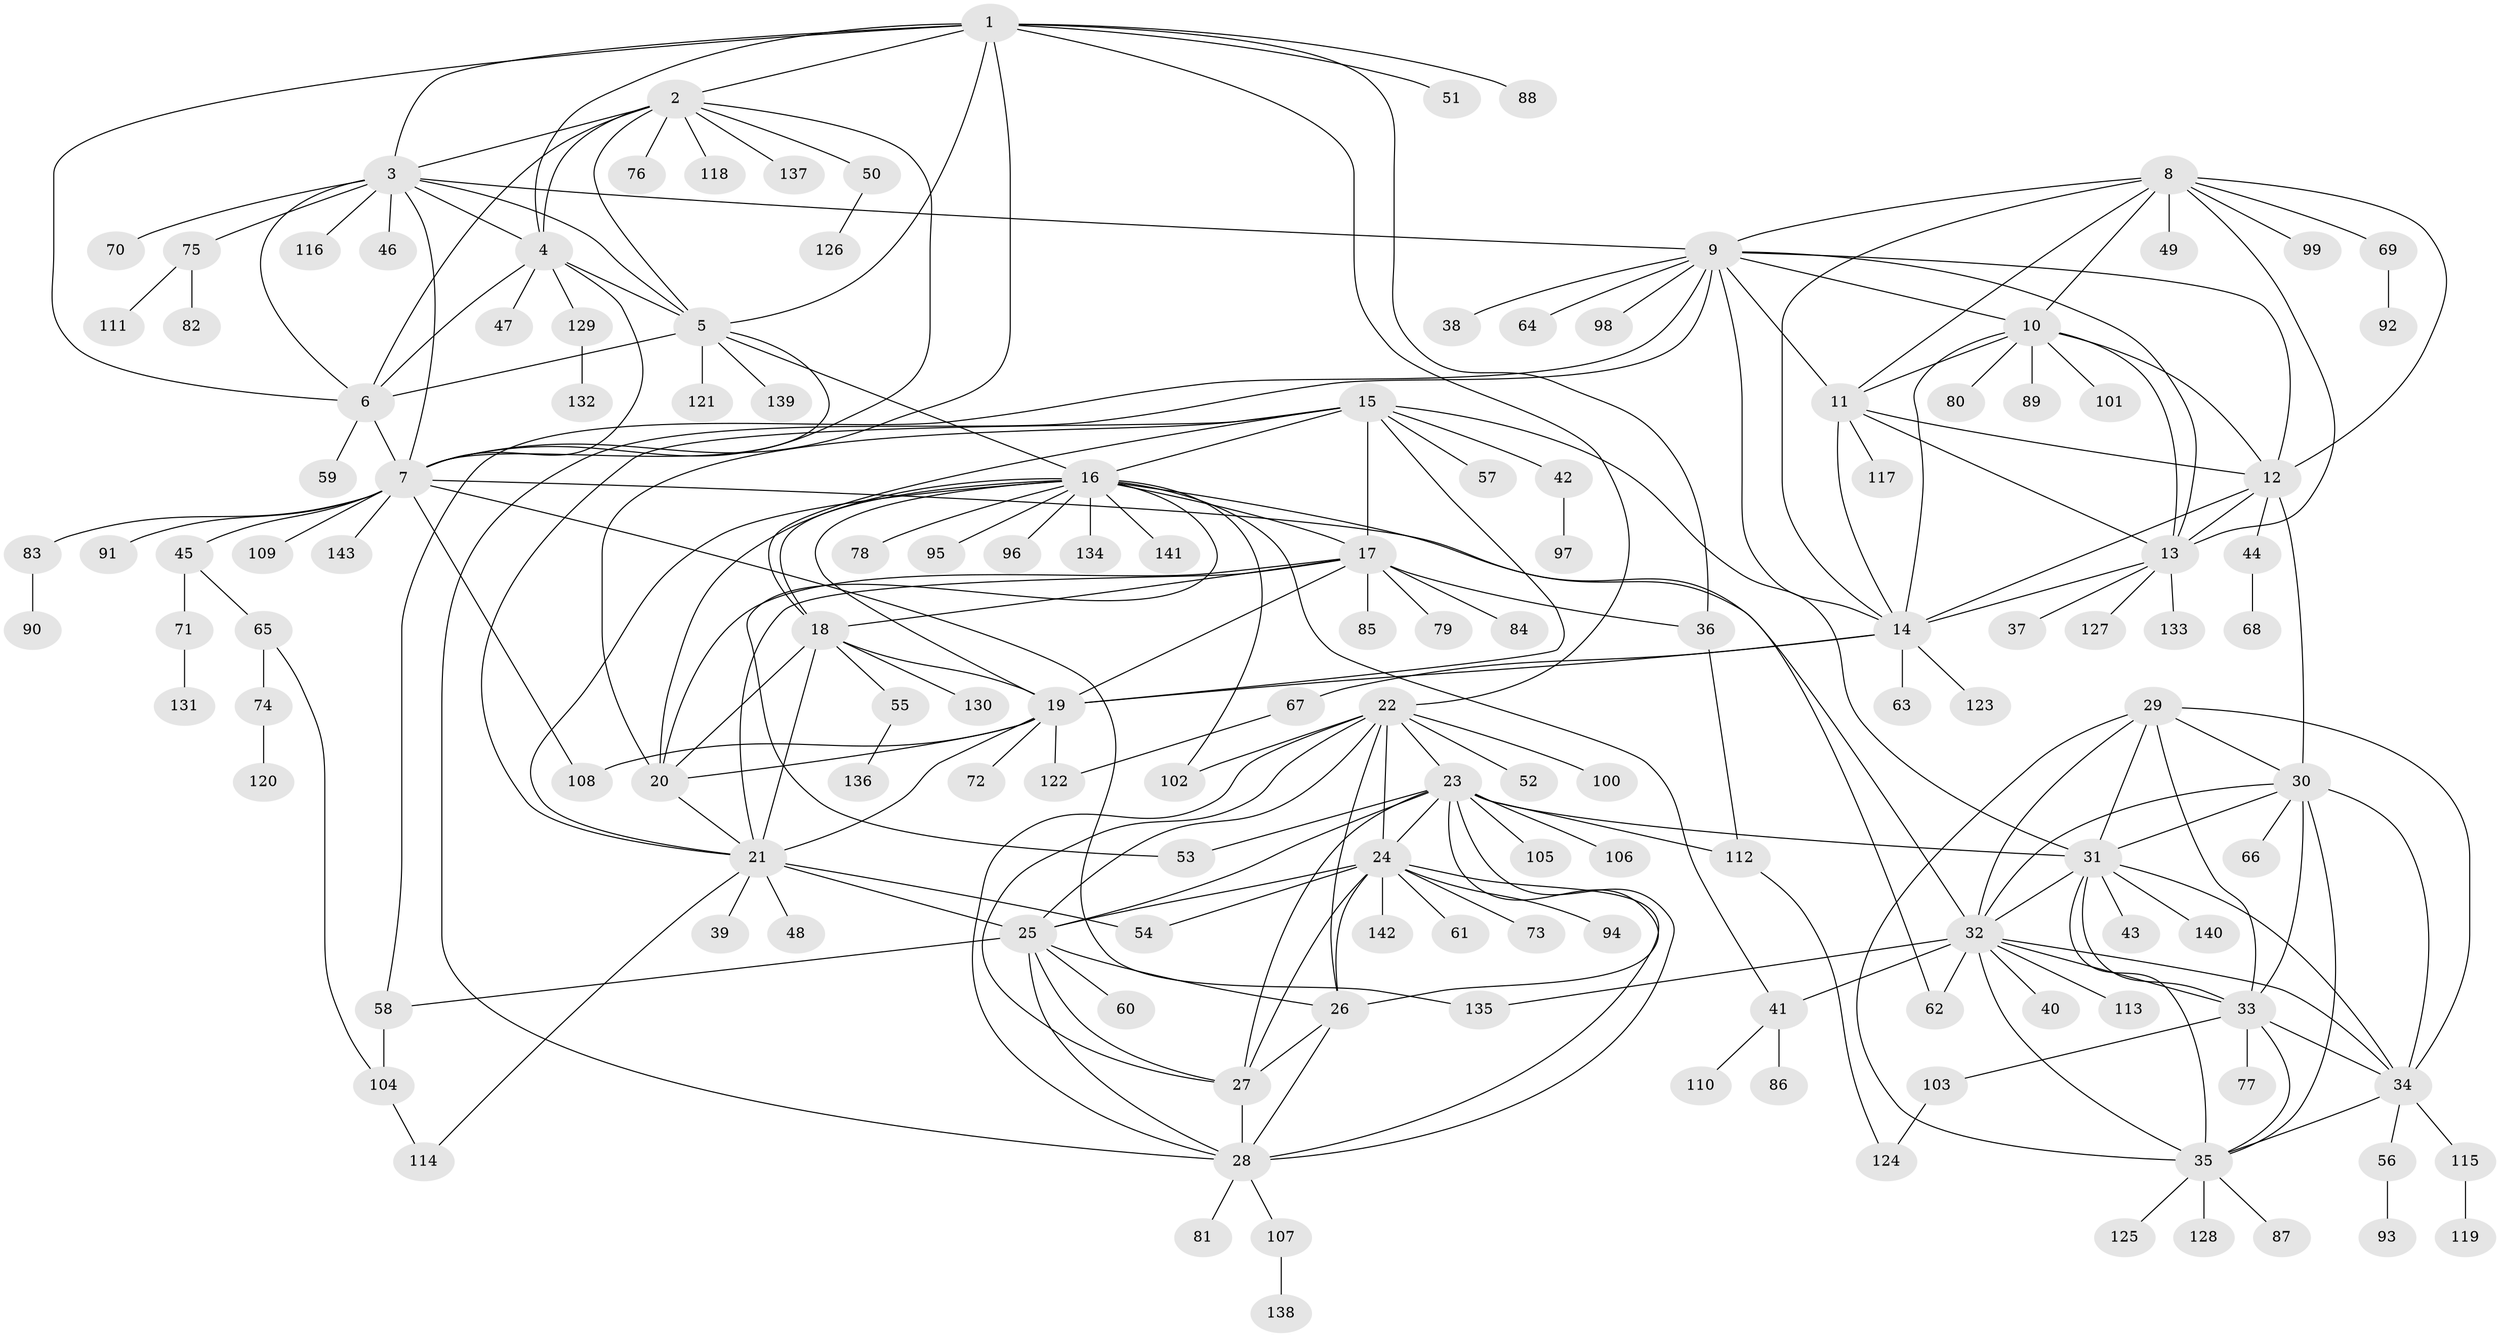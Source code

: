 // Generated by graph-tools (version 1.1) at 2025/02/03/09/25 03:02:33]
// undirected, 143 vertices, 237 edges
graph export_dot {
graph [start="1"]
  node [color=gray90,style=filled];
  1;
  2;
  3;
  4;
  5;
  6;
  7;
  8;
  9;
  10;
  11;
  12;
  13;
  14;
  15;
  16;
  17;
  18;
  19;
  20;
  21;
  22;
  23;
  24;
  25;
  26;
  27;
  28;
  29;
  30;
  31;
  32;
  33;
  34;
  35;
  36;
  37;
  38;
  39;
  40;
  41;
  42;
  43;
  44;
  45;
  46;
  47;
  48;
  49;
  50;
  51;
  52;
  53;
  54;
  55;
  56;
  57;
  58;
  59;
  60;
  61;
  62;
  63;
  64;
  65;
  66;
  67;
  68;
  69;
  70;
  71;
  72;
  73;
  74;
  75;
  76;
  77;
  78;
  79;
  80;
  81;
  82;
  83;
  84;
  85;
  86;
  87;
  88;
  89;
  90;
  91;
  92;
  93;
  94;
  95;
  96;
  97;
  98;
  99;
  100;
  101;
  102;
  103;
  104;
  105;
  106;
  107;
  108;
  109;
  110;
  111;
  112;
  113;
  114;
  115;
  116;
  117;
  118;
  119;
  120;
  121;
  122;
  123;
  124;
  125;
  126;
  127;
  128;
  129;
  130;
  131;
  132;
  133;
  134;
  135;
  136;
  137;
  138;
  139;
  140;
  141;
  142;
  143;
  1 -- 2;
  1 -- 3;
  1 -- 4;
  1 -- 5;
  1 -- 6;
  1 -- 7;
  1 -- 22;
  1 -- 36;
  1 -- 51;
  1 -- 88;
  2 -- 3;
  2 -- 4;
  2 -- 5;
  2 -- 6;
  2 -- 7;
  2 -- 50;
  2 -- 76;
  2 -- 118;
  2 -- 137;
  3 -- 4;
  3 -- 5;
  3 -- 6;
  3 -- 7;
  3 -- 9;
  3 -- 46;
  3 -- 70;
  3 -- 75;
  3 -- 116;
  4 -- 5;
  4 -- 6;
  4 -- 7;
  4 -- 47;
  4 -- 129;
  5 -- 6;
  5 -- 7;
  5 -- 16;
  5 -- 121;
  5 -- 139;
  6 -- 7;
  6 -- 59;
  7 -- 32;
  7 -- 45;
  7 -- 83;
  7 -- 91;
  7 -- 108;
  7 -- 109;
  7 -- 135;
  7 -- 143;
  8 -- 9;
  8 -- 10;
  8 -- 11;
  8 -- 12;
  8 -- 13;
  8 -- 14;
  8 -- 49;
  8 -- 69;
  8 -- 99;
  9 -- 10;
  9 -- 11;
  9 -- 12;
  9 -- 13;
  9 -- 14;
  9 -- 28;
  9 -- 38;
  9 -- 58;
  9 -- 64;
  9 -- 98;
  10 -- 11;
  10 -- 12;
  10 -- 13;
  10 -- 14;
  10 -- 80;
  10 -- 89;
  10 -- 101;
  11 -- 12;
  11 -- 13;
  11 -- 14;
  11 -- 117;
  12 -- 13;
  12 -- 14;
  12 -- 30;
  12 -- 44;
  13 -- 14;
  13 -- 37;
  13 -- 127;
  13 -- 133;
  14 -- 19;
  14 -- 63;
  14 -- 67;
  14 -- 123;
  15 -- 16;
  15 -- 17;
  15 -- 18;
  15 -- 19;
  15 -- 20;
  15 -- 21;
  15 -- 31;
  15 -- 42;
  15 -- 57;
  16 -- 17;
  16 -- 18;
  16 -- 19;
  16 -- 20;
  16 -- 21;
  16 -- 41;
  16 -- 53;
  16 -- 62;
  16 -- 78;
  16 -- 95;
  16 -- 96;
  16 -- 102;
  16 -- 134;
  16 -- 141;
  17 -- 18;
  17 -- 19;
  17 -- 20;
  17 -- 21;
  17 -- 36;
  17 -- 79;
  17 -- 84;
  17 -- 85;
  18 -- 19;
  18 -- 20;
  18 -- 21;
  18 -- 55;
  18 -- 130;
  19 -- 20;
  19 -- 21;
  19 -- 72;
  19 -- 108;
  19 -- 122;
  20 -- 21;
  21 -- 25;
  21 -- 39;
  21 -- 48;
  21 -- 54;
  21 -- 114;
  22 -- 23;
  22 -- 24;
  22 -- 25;
  22 -- 26;
  22 -- 27;
  22 -- 28;
  22 -- 52;
  22 -- 100;
  22 -- 102;
  23 -- 24;
  23 -- 25;
  23 -- 26;
  23 -- 27;
  23 -- 28;
  23 -- 31;
  23 -- 53;
  23 -- 105;
  23 -- 106;
  23 -- 112;
  24 -- 25;
  24 -- 26;
  24 -- 27;
  24 -- 28;
  24 -- 54;
  24 -- 61;
  24 -- 73;
  24 -- 94;
  24 -- 142;
  25 -- 26;
  25 -- 27;
  25 -- 28;
  25 -- 58;
  25 -- 60;
  26 -- 27;
  26 -- 28;
  27 -- 28;
  28 -- 81;
  28 -- 107;
  29 -- 30;
  29 -- 31;
  29 -- 32;
  29 -- 33;
  29 -- 34;
  29 -- 35;
  30 -- 31;
  30 -- 32;
  30 -- 33;
  30 -- 34;
  30 -- 35;
  30 -- 66;
  31 -- 32;
  31 -- 33;
  31 -- 34;
  31 -- 35;
  31 -- 43;
  31 -- 140;
  32 -- 33;
  32 -- 34;
  32 -- 35;
  32 -- 40;
  32 -- 41;
  32 -- 62;
  32 -- 113;
  32 -- 135;
  33 -- 34;
  33 -- 35;
  33 -- 77;
  33 -- 103;
  34 -- 35;
  34 -- 56;
  34 -- 115;
  35 -- 87;
  35 -- 125;
  35 -- 128;
  36 -- 112;
  41 -- 86;
  41 -- 110;
  42 -- 97;
  44 -- 68;
  45 -- 65;
  45 -- 71;
  50 -- 126;
  55 -- 136;
  56 -- 93;
  58 -- 104;
  65 -- 74;
  65 -- 104;
  67 -- 122;
  69 -- 92;
  71 -- 131;
  74 -- 120;
  75 -- 82;
  75 -- 111;
  83 -- 90;
  103 -- 124;
  104 -- 114;
  107 -- 138;
  112 -- 124;
  115 -- 119;
  129 -- 132;
}
